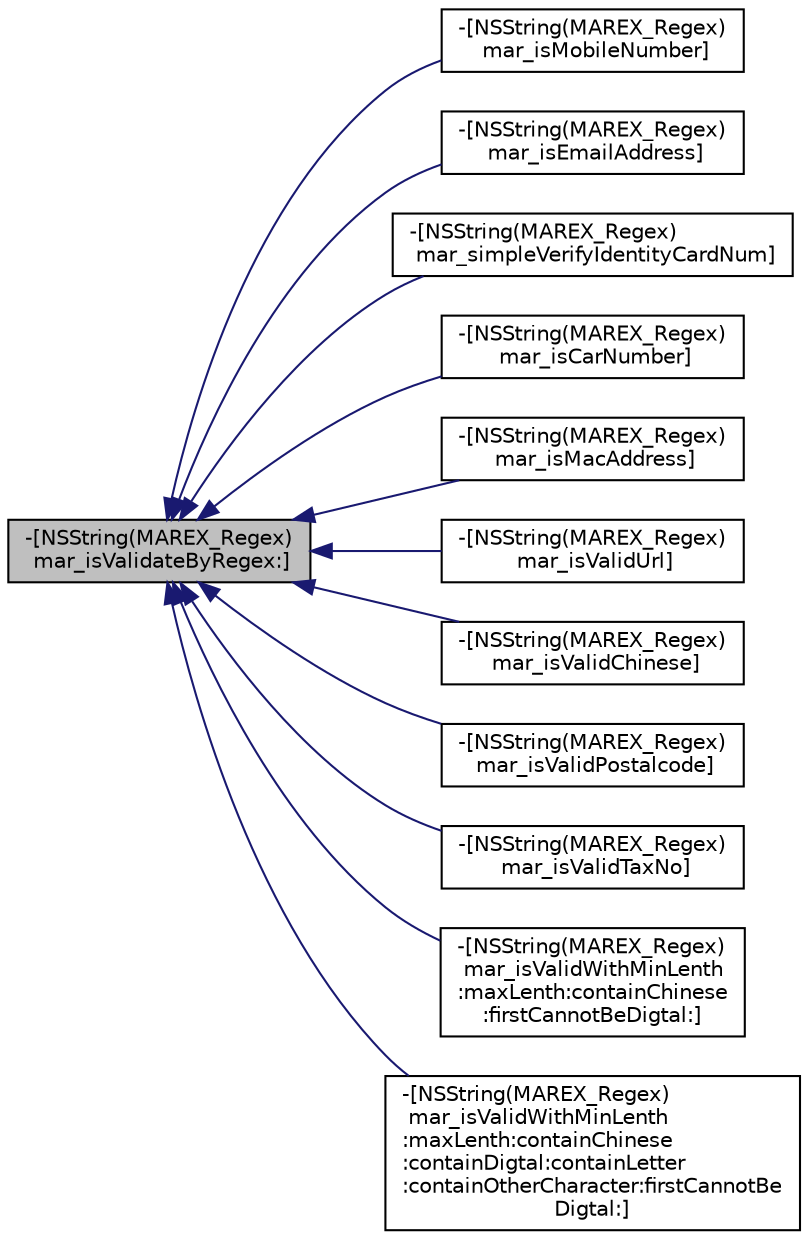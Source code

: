 digraph "-[NSString(MAREX_Regex) mar_isValidateByRegex:]"
{
  edge [fontname="Helvetica",fontsize="10",labelfontname="Helvetica",labelfontsize="10"];
  node [fontname="Helvetica",fontsize="10",shape=record];
  rankdir="LR";
  Node21 [label="-[NSString(MAREX_Regex)\l mar_isValidateByRegex:]",height=0.2,width=0.4,color="black", fillcolor="grey75", style="filled", fontcolor="black"];
  Node21 -> Node22 [dir="back",color="midnightblue",fontsize="10",style="solid",fontname="Helvetica"];
  Node22 [label="-[NSString(MAREX_Regex)\l mar_isMobileNumber]",height=0.2,width=0.4,color="black", fillcolor="white", style="filled",URL="$category_n_s_string_07_m_a_r_e_x___regex_08.html#a38ca5415d6d4ee4943f262a232574de3"];
  Node21 -> Node23 [dir="back",color="midnightblue",fontsize="10",style="solid",fontname="Helvetica"];
  Node23 [label="-[NSString(MAREX_Regex)\l mar_isEmailAddress]",height=0.2,width=0.4,color="black", fillcolor="white", style="filled",URL="$category_n_s_string_07_m_a_r_e_x___regex_08.html#afea8124d5d0d5f029f0c645b66e7a13b"];
  Node21 -> Node24 [dir="back",color="midnightblue",fontsize="10",style="solid",fontname="Helvetica"];
  Node24 [label="-[NSString(MAREX_Regex)\l mar_simpleVerifyIdentityCardNum]",height=0.2,width=0.4,color="black", fillcolor="white", style="filled",URL="$category_n_s_string_07_m_a_r_e_x___regex_08.html#a82eaded6ce24cbdec74c7d30b5d48b8e"];
  Node21 -> Node25 [dir="back",color="midnightblue",fontsize="10",style="solid",fontname="Helvetica"];
  Node25 [label="-[NSString(MAREX_Regex)\l mar_isCarNumber]",height=0.2,width=0.4,color="black", fillcolor="white", style="filled",URL="$category_n_s_string_07_m_a_r_e_x___regex_08.html#a2f2b30c6304c5aaa8eb56131e8a18c0c"];
  Node21 -> Node26 [dir="back",color="midnightblue",fontsize="10",style="solid",fontname="Helvetica"];
  Node26 [label="-[NSString(MAREX_Regex)\l mar_isMacAddress]",height=0.2,width=0.4,color="black", fillcolor="white", style="filled",URL="$category_n_s_string_07_m_a_r_e_x___regex_08.html#a526eb28269dd25a40f7b95b8fdbf4d05"];
  Node21 -> Node27 [dir="back",color="midnightblue",fontsize="10",style="solid",fontname="Helvetica"];
  Node27 [label="-[NSString(MAREX_Regex)\l mar_isValidUrl]",height=0.2,width=0.4,color="black", fillcolor="white", style="filled",URL="$category_n_s_string_07_m_a_r_e_x___regex_08.html#aebc34621ea4778423edbee0d8e7e7279"];
  Node21 -> Node28 [dir="back",color="midnightblue",fontsize="10",style="solid",fontname="Helvetica"];
  Node28 [label="-[NSString(MAREX_Regex)\l mar_isValidChinese]",height=0.2,width=0.4,color="black", fillcolor="white", style="filled",URL="$category_n_s_string_07_m_a_r_e_x___regex_08.html#a86cd0b09c3b885773e47ca3a31b8bafc"];
  Node21 -> Node29 [dir="back",color="midnightblue",fontsize="10",style="solid",fontname="Helvetica"];
  Node29 [label="-[NSString(MAREX_Regex)\l mar_isValidPostalcode]",height=0.2,width=0.4,color="black", fillcolor="white", style="filled",URL="$category_n_s_string_07_m_a_r_e_x___regex_08.html#a6afeb630cb43a12d246a25c73e2a209c"];
  Node21 -> Node30 [dir="back",color="midnightblue",fontsize="10",style="solid",fontname="Helvetica"];
  Node30 [label="-[NSString(MAREX_Regex)\l mar_isValidTaxNo]",height=0.2,width=0.4,color="black", fillcolor="white", style="filled",URL="$category_n_s_string_07_m_a_r_e_x___regex_08.html#aa9ebdc5b33851c249387ec2ea2628da0"];
  Node21 -> Node31 [dir="back",color="midnightblue",fontsize="10",style="solid",fontname="Helvetica"];
  Node31 [label="-[NSString(MAREX_Regex)\l mar_isValidWithMinLenth\l:maxLenth:containChinese\l:firstCannotBeDigtal:]",height=0.2,width=0.4,color="black", fillcolor="white", style="filled",URL="$category_n_s_string_07_m_a_r_e_x___regex_08.html#ae374f282a2b8ba9cad5acca1b0b63fd0",tooltip="是否符合最小长度、最长长度，是否包含中文,首字母是否可以为数字 "];
  Node21 -> Node32 [dir="back",color="midnightblue",fontsize="10",style="solid",fontname="Helvetica"];
  Node32 [label="-[NSString(MAREX_Regex)\l mar_isValidWithMinLenth\l:maxLenth:containChinese\l:containDigtal:containLetter\l:containOtherCharacter:firstCannotBe\lDigtal:]",height=0.2,width=0.4,color="black", fillcolor="white", style="filled",URL="$category_n_s_string_07_m_a_r_e_x___regex_08.html#ae94d6578a2ec839c9a692ed742468c73",tooltip="是否符合最小长度、最长长度，是否包含中文,数字，字母，其他字符，首字母是否可以为数字 ..."];
}
